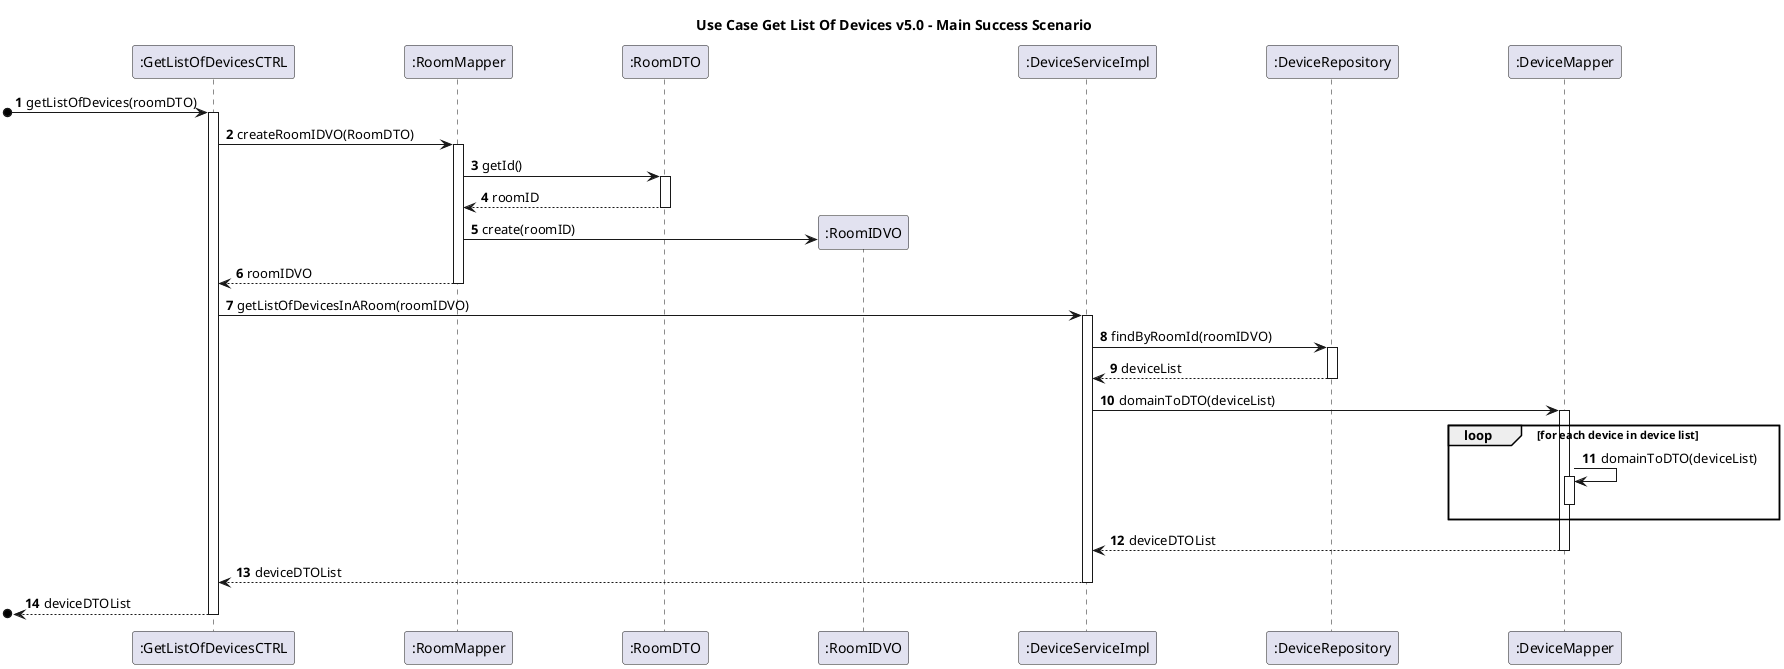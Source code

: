 @startuml

skinparam ParticipantPadding 50
autonumber
title Use Case Get List Of Devices v5.0 - Main Success Scenario

participant ":GetListOfDevicesCTRL" as C
participant ":RoomMapper" as RM
participant ":RoomDTO" as RDTO
participant ":RoomIDVO" as RID
participant ":DeviceServiceImpl" as DS
participant ":DeviceRepository" as DR
participant ":DeviceMapper" as DM



[o-> C : getListOfDevices(roomDTO)
activate C

C -> RM : createRoomIDVO(RoomDTO)
activate RM

RM -> RDTO : getId()
activate RDTO

RDTO --> RM : roomID
deactivate RDTO

RM -> RID ** : create(roomID)

RM --> C : roomIDVO
deactivate RM

C -> DS : getListOfDevicesInARoom(roomIDVO)
activate DS



DS -> DR : findByRoomId(roomIDVO)
activate DR

DR --> DS : deviceList
deactivate DR


DS -> DM : domainToDTO(deviceList)

activate DM
loop for each device in device list
DM -> DM : domainToDTO(deviceList)
activate DM
deactivate DM

end loop
DM --> DS : deviceDTOList
deactivate DM

DS --> C : deviceDTOList
deactivate DS

[o<-- C : deviceDTOList
deactivate C


@enduml
